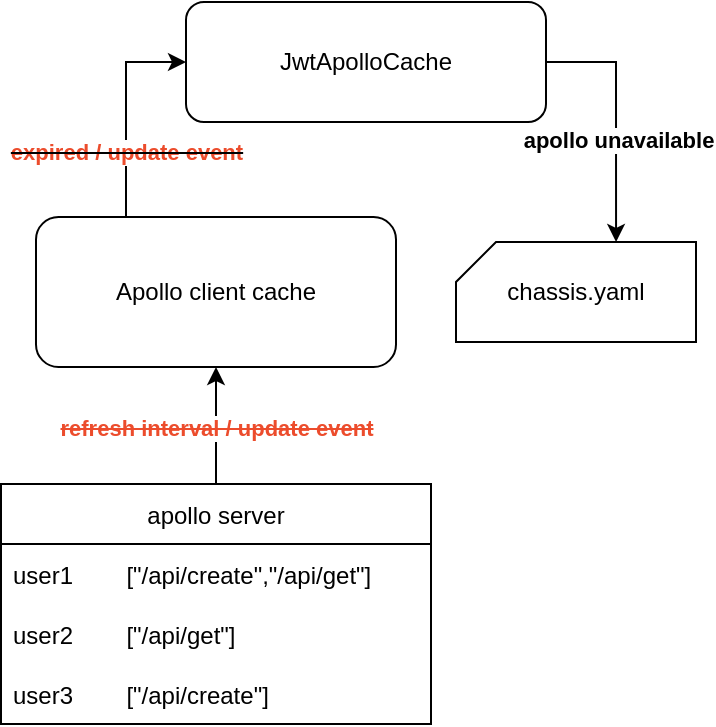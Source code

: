 <mxfile version="16.6.4" type="github">
  <diagram id="Y7qqf7zW7CD9g80kOgZn" name="Page-1">
    <mxGraphModel dx="811" dy="461" grid="0" gridSize="10" guides="1" tooltips="1" connect="1" arrows="1" fold="1" page="1" pageScale="1" pageWidth="1169" pageHeight="827" math="0" shadow="0">
      <root>
        <mxCell id="0" />
        <mxCell id="1" parent="0" />
        <mxCell id="hVtpO9R9rN_pp_dcE1at-9" style="edgeStyle=orthogonalEdgeStyle;rounded=0;orthogonalLoop=1;jettySize=auto;html=1;fontColor=#EC4C2C;entryX=0.5;entryY=1;entryDx=0;entryDy=0;exitX=0.5;exitY=0;exitDx=0;exitDy=0;" parent="1" target="uKDZWHBFVQT2galwE5QR-2" edge="1" source="hVtpO9R9rN_pp_dcE1at-3">
          <mxGeometry relative="1" as="geometry">
            <mxPoint x="689" y="614" as="sourcePoint" />
            <mxPoint x="689.02" y="549.025" as="targetPoint" />
          </mxGeometry>
        </mxCell>
        <mxCell id="hVtpO9R9rN_pp_dcE1at-10" value="&lt;strike&gt;refresh interval / update event&lt;/strike&gt;" style="edgeLabel;html=1;align=center;verticalAlign=middle;resizable=0;points=[];fontColor=#EC4C2C;horizontal=1;fontStyle=1" parent="hVtpO9R9rN_pp_dcE1at-9" vertex="1" connectable="0">
          <mxGeometry x="-0.286" y="-1" relative="1" as="geometry">
            <mxPoint x="-1" y="-7" as="offset" />
          </mxGeometry>
        </mxCell>
        <mxCell id="hVtpO9R9rN_pp_dcE1at-3" value="apollo server" style="swimlane;fontStyle=0;childLayout=stackLayout;horizontal=1;startSize=30;horizontalStack=0;resizeParent=1;resizeParentMax=0;resizeLast=0;collapsible=1;marginBottom=0;strokeColor=#000000;strokeWidth=1;fontColor=#000000;" parent="1" vertex="1">
          <mxGeometry x="592.5" y="611" width="215" height="120" as="geometry" />
        </mxCell>
        <mxCell id="hVtpO9R9rN_pp_dcE1at-4" value="user1        [&quot;/api/create&quot;,&quot;/api/get&quot;]" style="text;strokeColor=none;fillColor=none;align=left;verticalAlign=middle;spacingLeft=4;spacingRight=4;overflow=hidden;points=[[0,0.5],[1,0.5]];portConstraint=eastwest;rotatable=0;fontColor=#000000;" parent="hVtpO9R9rN_pp_dcE1at-3" vertex="1">
          <mxGeometry y="30" width="215" height="30" as="geometry" />
        </mxCell>
        <mxCell id="hVtpO9R9rN_pp_dcE1at-5" value="user2        [&quot;/api/get&quot;]" style="text;strokeColor=none;fillColor=none;align=left;verticalAlign=middle;spacingLeft=4;spacingRight=4;overflow=hidden;points=[[0,0.5],[1,0.5]];portConstraint=eastwest;rotatable=0;fontColor=#000000;" parent="hVtpO9R9rN_pp_dcE1at-3" vertex="1">
          <mxGeometry y="60" width="215" height="30" as="geometry" />
        </mxCell>
        <mxCell id="hVtpO9R9rN_pp_dcE1at-6" value="user3        [&quot;/api/create&quot;]" style="text;strokeColor=none;fillColor=none;align=left;verticalAlign=middle;spacingLeft=4;spacingRight=4;overflow=hidden;points=[[0,0.5],[1,0.5]];portConstraint=eastwest;rotatable=0;fontColor=#000000;" parent="hVtpO9R9rN_pp_dcE1at-3" vertex="1">
          <mxGeometry y="90" width="215" height="30" as="geometry" />
        </mxCell>
        <mxCell id="uKDZWHBFVQT2galwE5QR-1" value="&lt;strike&gt;&lt;font color=&quot;#ec4c2c&quot;&gt;expired / update event&lt;/font&gt;&lt;/strike&gt;" style="edgeStyle=orthogonalEdgeStyle;rounded=0;orthogonalLoop=1;jettySize=auto;html=1;exitX=0.25;exitY=0;exitDx=0;exitDy=0;entryX=0;entryY=0.5;entryDx=0;entryDy=0;fontColor=#000000;fontStyle=1" parent="1" source="uKDZWHBFVQT2galwE5QR-2" target="uKDZWHBFVQT2galwE5QR-7" edge="1">
          <mxGeometry x="-0.395" relative="1" as="geometry">
            <mxPoint as="offset" />
          </mxGeometry>
        </mxCell>
        <mxCell id="uKDZWHBFVQT2galwE5QR-2" value="Apollo client cache" style="rounded=1;whiteSpace=wrap;html=1;" parent="1" vertex="1">
          <mxGeometry x="610" y="477.5" width="180" height="75" as="geometry" />
        </mxCell>
        <mxCell id="uKDZWHBFVQT2galwE5QR-5" style="edgeStyle=orthogonalEdgeStyle;rounded=0;orthogonalLoop=1;jettySize=auto;html=1;exitX=1;exitY=0.5;exitDx=0;exitDy=0;entryX=0.667;entryY=0;entryDx=0;entryDy=0;entryPerimeter=0;fontColor=#000000;" parent="1" source="uKDZWHBFVQT2galwE5QR-7" target="uKDZWHBFVQT2galwE5QR-8" edge="1">
          <mxGeometry relative="1" as="geometry" />
        </mxCell>
        <mxCell id="uKDZWHBFVQT2galwE5QR-6" value="apollo unavailable" style="edgeLabel;html=1;align=center;verticalAlign=middle;resizable=0;points=[];fontColor=#000000;fontStyle=1" parent="uKDZWHBFVQT2galwE5QR-5" vertex="1" connectable="0">
          <mxGeometry x="0.184" y="1" relative="1" as="geometry">
            <mxPoint as="offset" />
          </mxGeometry>
        </mxCell>
        <mxCell id="uKDZWHBFVQT2galwE5QR-7" value="JwtApolloCache" style="rounded=1;whiteSpace=wrap;html=1;" parent="1" vertex="1">
          <mxGeometry x="685" y="370" width="180" height="60" as="geometry" />
        </mxCell>
        <mxCell id="uKDZWHBFVQT2galwE5QR-8" value="chassis.yaml" style="shape=card;whiteSpace=wrap;html=1;size=20;" parent="1" vertex="1">
          <mxGeometry x="820" y="490" width="120" height="50" as="geometry" />
        </mxCell>
      </root>
    </mxGraphModel>
  </diagram>
</mxfile>
